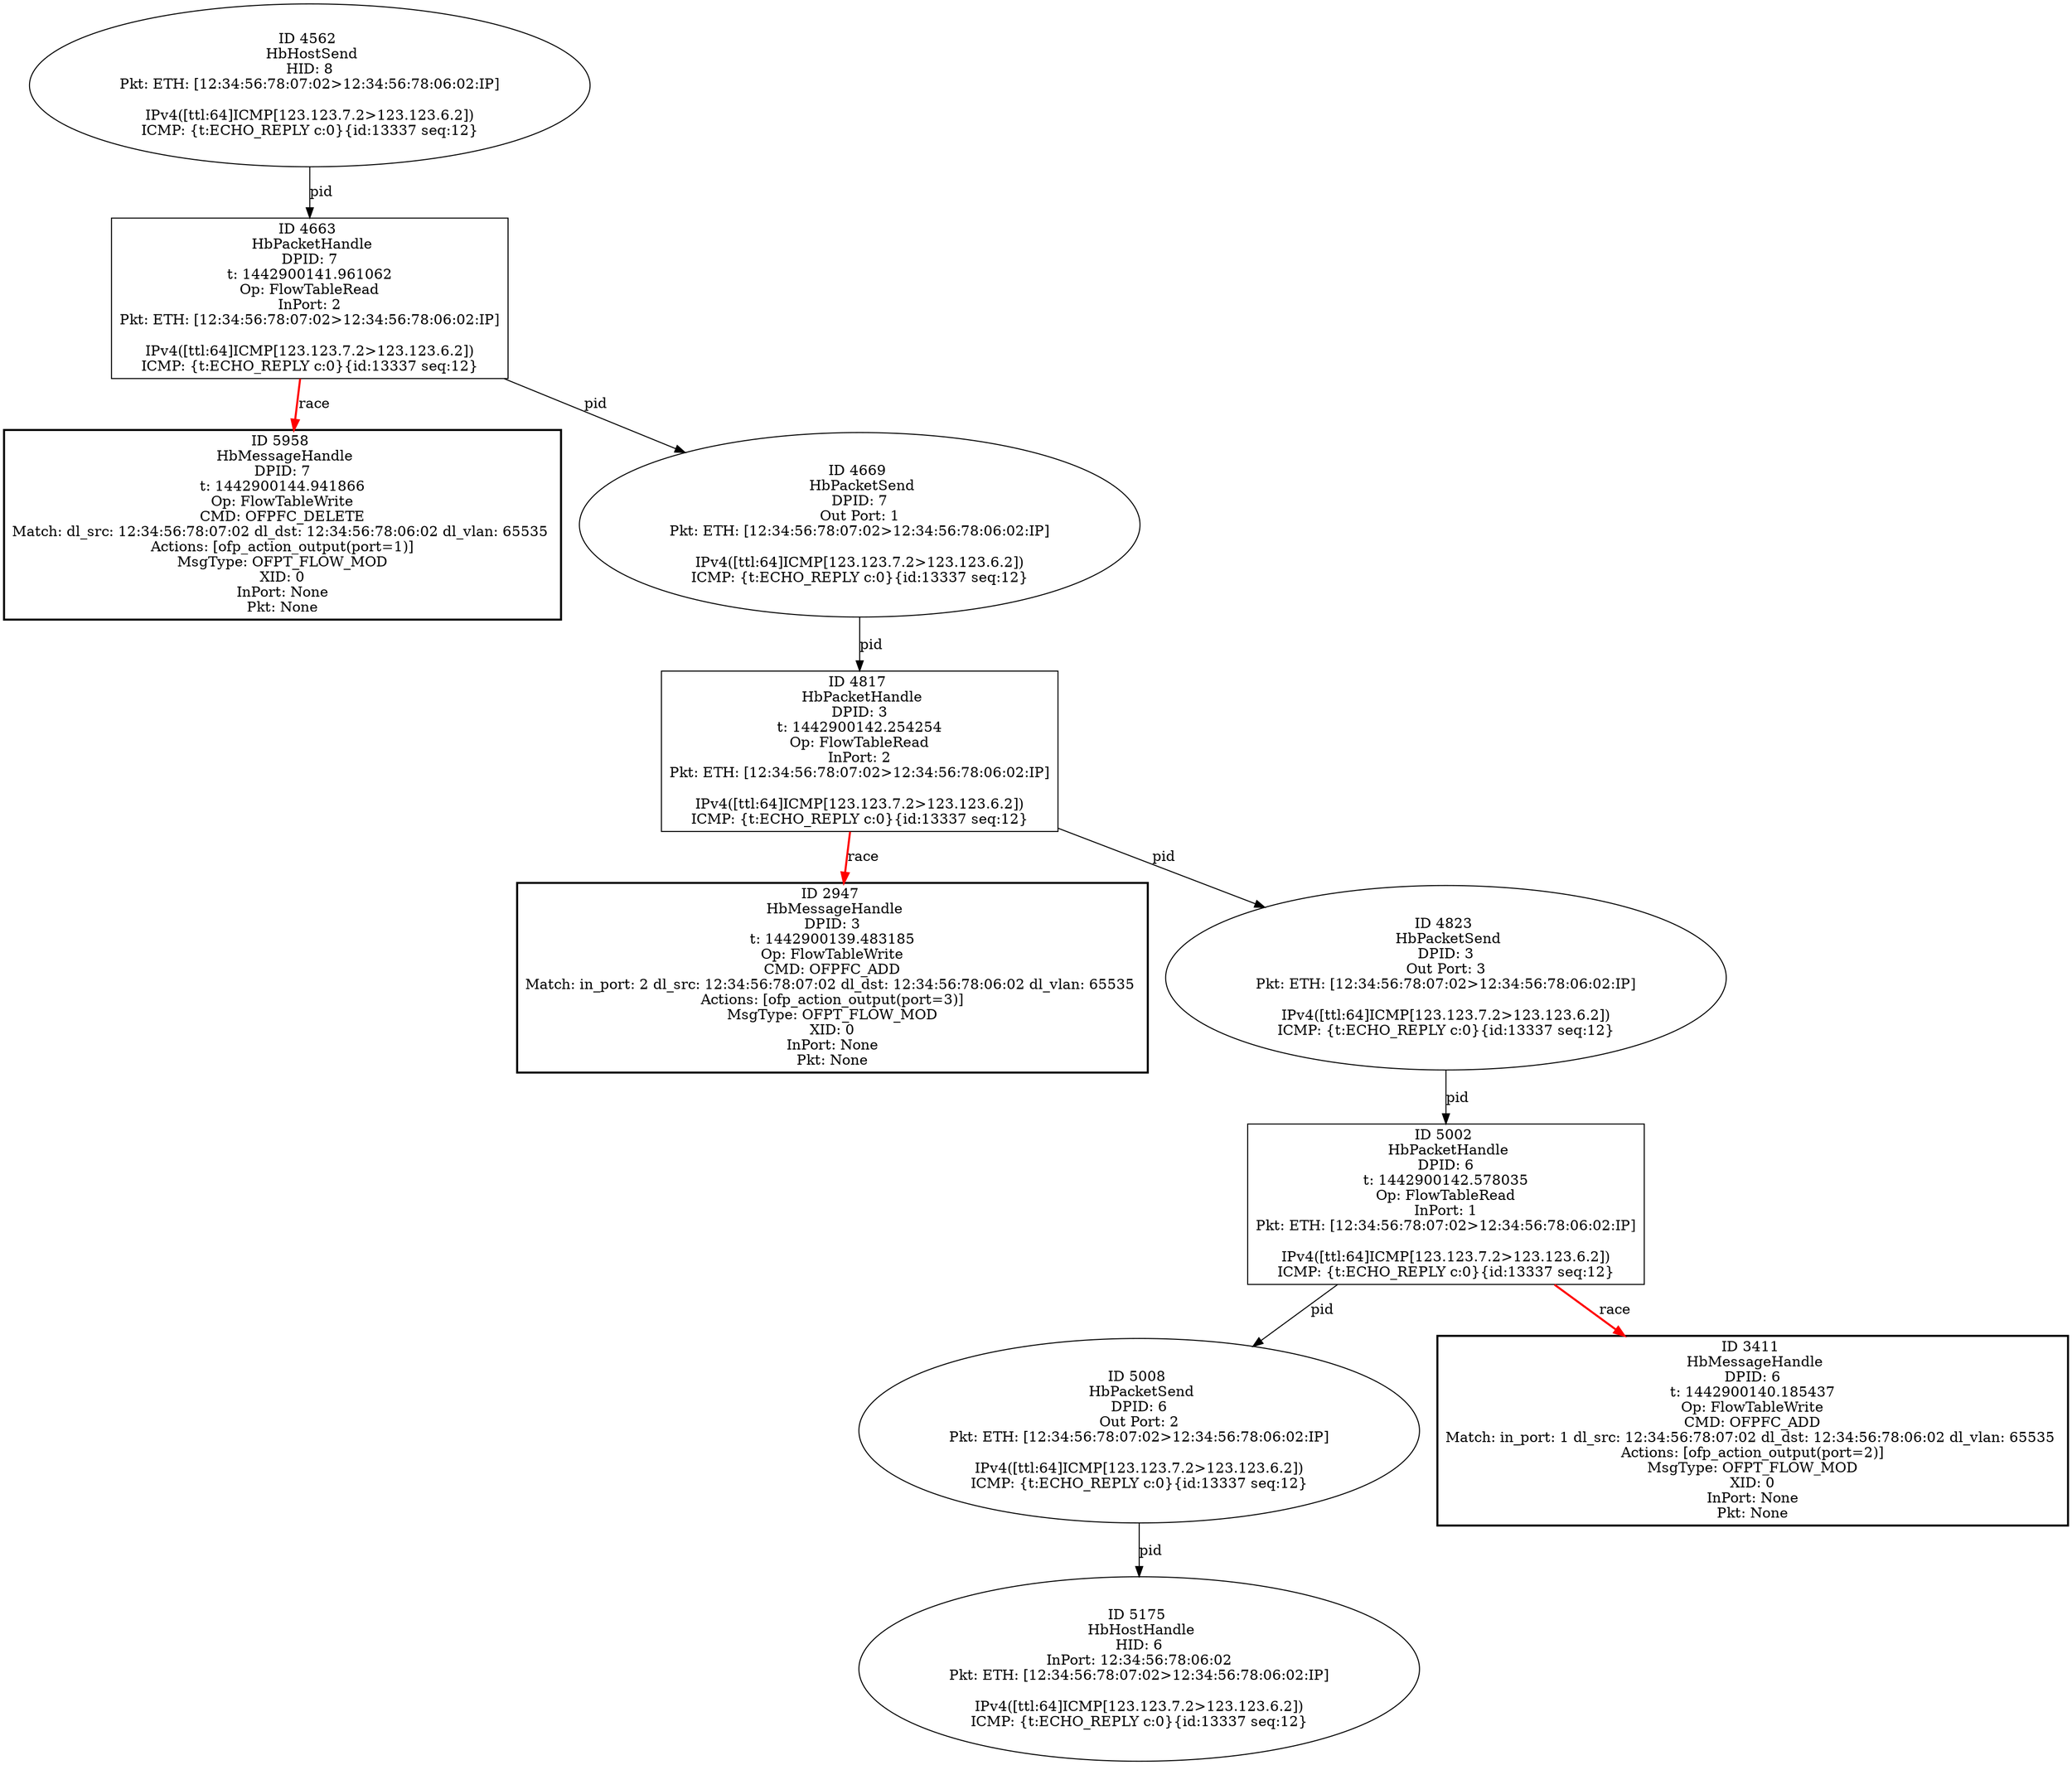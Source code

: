 strict digraph G {
2947 [shape=box, style=bold, event=<hb_events.HbMessageHandle object at 0x10b4fb950>, label="ID 2947 
 HbMessageHandle
DPID: 3
t: 1442900139.483185
Op: FlowTableWrite
CMD: OFPFC_ADD
Match: in_port: 2 dl_src: 12:34:56:78:07:02 dl_dst: 12:34:56:78:06:02 dl_vlan: 65535 
Actions: [ofp_action_output(port=3)]
MsgType: OFPT_FLOW_MOD
XID: 0
InPort: None
Pkt: None"];
5958 [shape=box, style=bold, event=<hb_events.HbMessageHandle object at 0x10c5db090>, label="ID 5958 
 HbMessageHandle
DPID: 7
t: 1442900144.941866
Op: FlowTableWrite
CMD: OFPFC_DELETE
Match: dl_src: 12:34:56:78:07:02 dl_dst: 12:34:56:78:06:02 dl_vlan: 65535 
Actions: [ofp_action_output(port=1)]
MsgType: OFPT_FLOW_MOD
XID: 0
InPort: None
Pkt: None"];
5002 [shape=box, event=<hb_events.HbPacketHandle object at 0x10bf6f110>, label="ID 5002 
 HbPacketHandle
DPID: 6
t: 1442900142.578035
Op: FlowTableRead
InPort: 1
Pkt: ETH: [12:34:56:78:07:02>12:34:56:78:06:02:IP]

IPv4([ttl:64]ICMP[123.123.7.2>123.123.6.2])
ICMP: {t:ECHO_REPLY c:0}{id:13337 seq:12}"];
4663 [shape=box, event=<hb_events.HbPacketHandle object at 0x10bd38ad0>, label="ID 4663 
 HbPacketHandle
DPID: 7
t: 1442900141.961062
Op: FlowTableRead
InPort: 2
Pkt: ETH: [12:34:56:78:07:02>12:34:56:78:06:02:IP]

IPv4([ttl:64]ICMP[123.123.7.2>123.123.6.2])
ICMP: {t:ECHO_REPLY c:0}{id:13337 seq:12}"];
5008 [shape=oval, event=<hb_events.HbPacketSend object at 0x10bf7eb90>, label="ID 5008 
 HbPacketSend
DPID: 6
Out Port: 2
Pkt: ETH: [12:34:56:78:07:02>12:34:56:78:06:02:IP]

IPv4([ttl:64]ICMP[123.123.7.2>123.123.6.2])
ICMP: {t:ECHO_REPLY c:0}{id:13337 seq:12}"];
4817 [shape=box, event=<hb_events.HbPacketHandle object at 0x10bdf0610>, label="ID 4817 
 HbPacketHandle
DPID: 3
t: 1442900142.254254
Op: FlowTableRead
InPort: 2
Pkt: ETH: [12:34:56:78:07:02>12:34:56:78:06:02:IP]

IPv4([ttl:64]ICMP[123.123.7.2>123.123.6.2])
ICMP: {t:ECHO_REPLY c:0}{id:13337 seq:12}"];
4562 [shape=oval, event=<hb_events.HbHostSend object at 0x10bcca950>, label="ID 4562 
 HbHostSend
HID: 8
Pkt: ETH: [12:34:56:78:07:02>12:34:56:78:06:02:IP]

IPv4([ttl:64]ICMP[123.123.7.2>123.123.6.2])
ICMP: {t:ECHO_REPLY c:0}{id:13337 seq:12}"];
3411 [shape=box, style=bold, event=<hb_events.HbMessageHandle object at 0x10b726150>, label="ID 3411 
 HbMessageHandle
DPID: 6
t: 1442900140.185437
Op: FlowTableWrite
CMD: OFPFC_ADD
Match: in_port: 1 dl_src: 12:34:56:78:07:02 dl_dst: 12:34:56:78:06:02 dl_vlan: 65535 
Actions: [ofp_action_output(port=2)]
MsgType: OFPT_FLOW_MOD
XID: 0
InPort: None
Pkt: None"];
4823 [shape=oval, event=<hb_events.HbPacketSend object at 0x10be334d0>, label="ID 4823 
 HbPacketSend
DPID: 3
Out Port: 3
Pkt: ETH: [12:34:56:78:07:02>12:34:56:78:06:02:IP]

IPv4([ttl:64]ICMP[123.123.7.2>123.123.6.2])
ICMP: {t:ECHO_REPLY c:0}{id:13337 seq:12}"];
5175 [shape=oval, event=<hb_events.HbHostHandle object at 0x10c0c7c50>, label="ID 5175 
 HbHostHandle
HID: 6
InPort: 12:34:56:78:06:02
Pkt: ETH: [12:34:56:78:07:02>12:34:56:78:06:02:IP]

IPv4([ttl:64]ICMP[123.123.7.2>123.123.6.2])
ICMP: {t:ECHO_REPLY c:0}{id:13337 seq:12}"];
4669 [shape=oval, event=<hb_events.HbPacketSend object at 0x10bce45d0>, label="ID 4669 
 HbPacketSend
DPID: 7
Out Port: 1
Pkt: ETH: [12:34:56:78:07:02>12:34:56:78:06:02:IP]

IPv4([ttl:64]ICMP[123.123.7.2>123.123.6.2])
ICMP: {t:ECHO_REPLY c:0}{id:13337 seq:12}"];
5002 -> 5008  [rel=pid, label=pid];
5002 -> 3411  [harmful=True, color=red, style=bold, rel=race, label=race];
4663 -> 4669  [rel=pid, label=pid];
4663 -> 5958  [harmful=True, color=red, style=bold, rel=race, label=race];
5008 -> 5175  [rel=pid, label=pid];
4817 -> 2947  [harmful=True, color=red, style=bold, rel=race, label=race];
4817 -> 4823  [rel=pid, label=pid];
4562 -> 4663  [rel=pid, label=pid];
4823 -> 5002  [rel=pid, label=pid];
4669 -> 4817  [rel=pid, label=pid];
}
